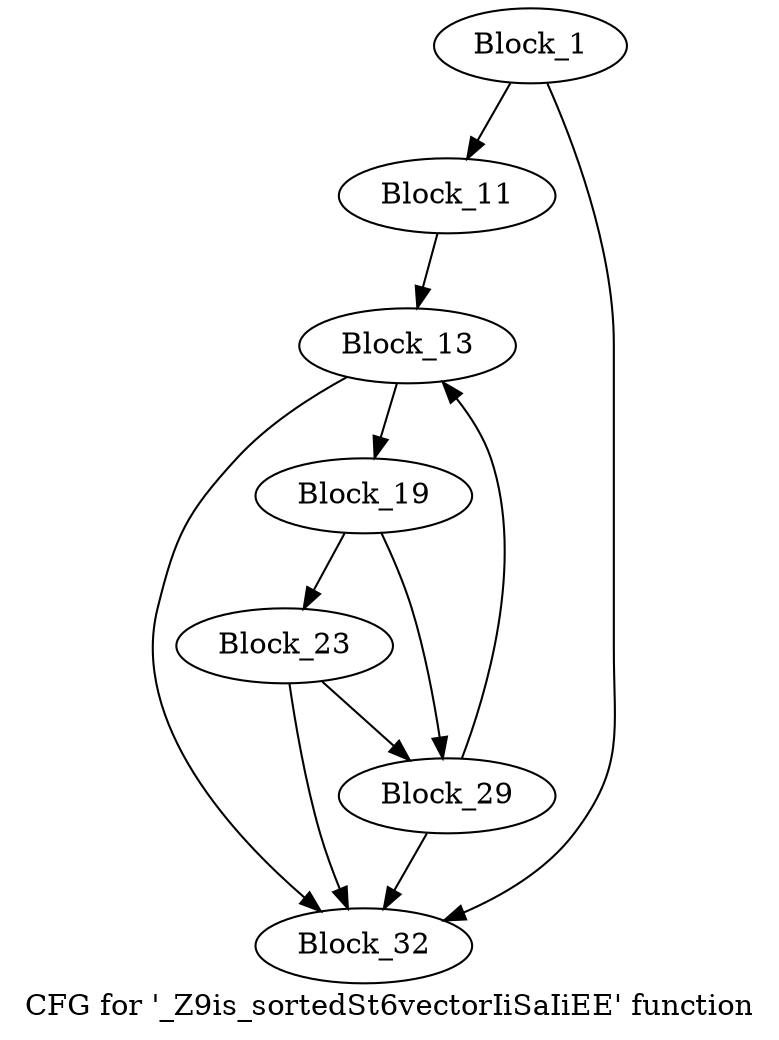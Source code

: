 digraph "CFG for '_Z9is_sortedSt6vectorIiSaIiEE' function" {
	label="CFG for '_Z9is_sortedSt6vectorIiSaIiEE' function";

	block_1 [label="Block_1"];
	block_1:s0 -> block_11;
	block_1:s1 -> block_32;
	block_11 [label="Block_11"];
	block_11 -> block_13;
	block_13 [label="Block_13"];
	block_13:s0 -> block_32;
	block_13:s1 -> block_19;
	block_19 [label="Block_19"];
	block_19:s0 -> block_23;
	block_19:s1 -> block_29;
	block_23 [label="Block_23"];
	block_23:s0 -> block_32;
	block_23:s1 -> block_29;
	block_29 [label="Block_29"];
	block_29:s0 -> block_32;
	block_29:s1 -> block_13;
	block_32 [label="Block_32"];
}
